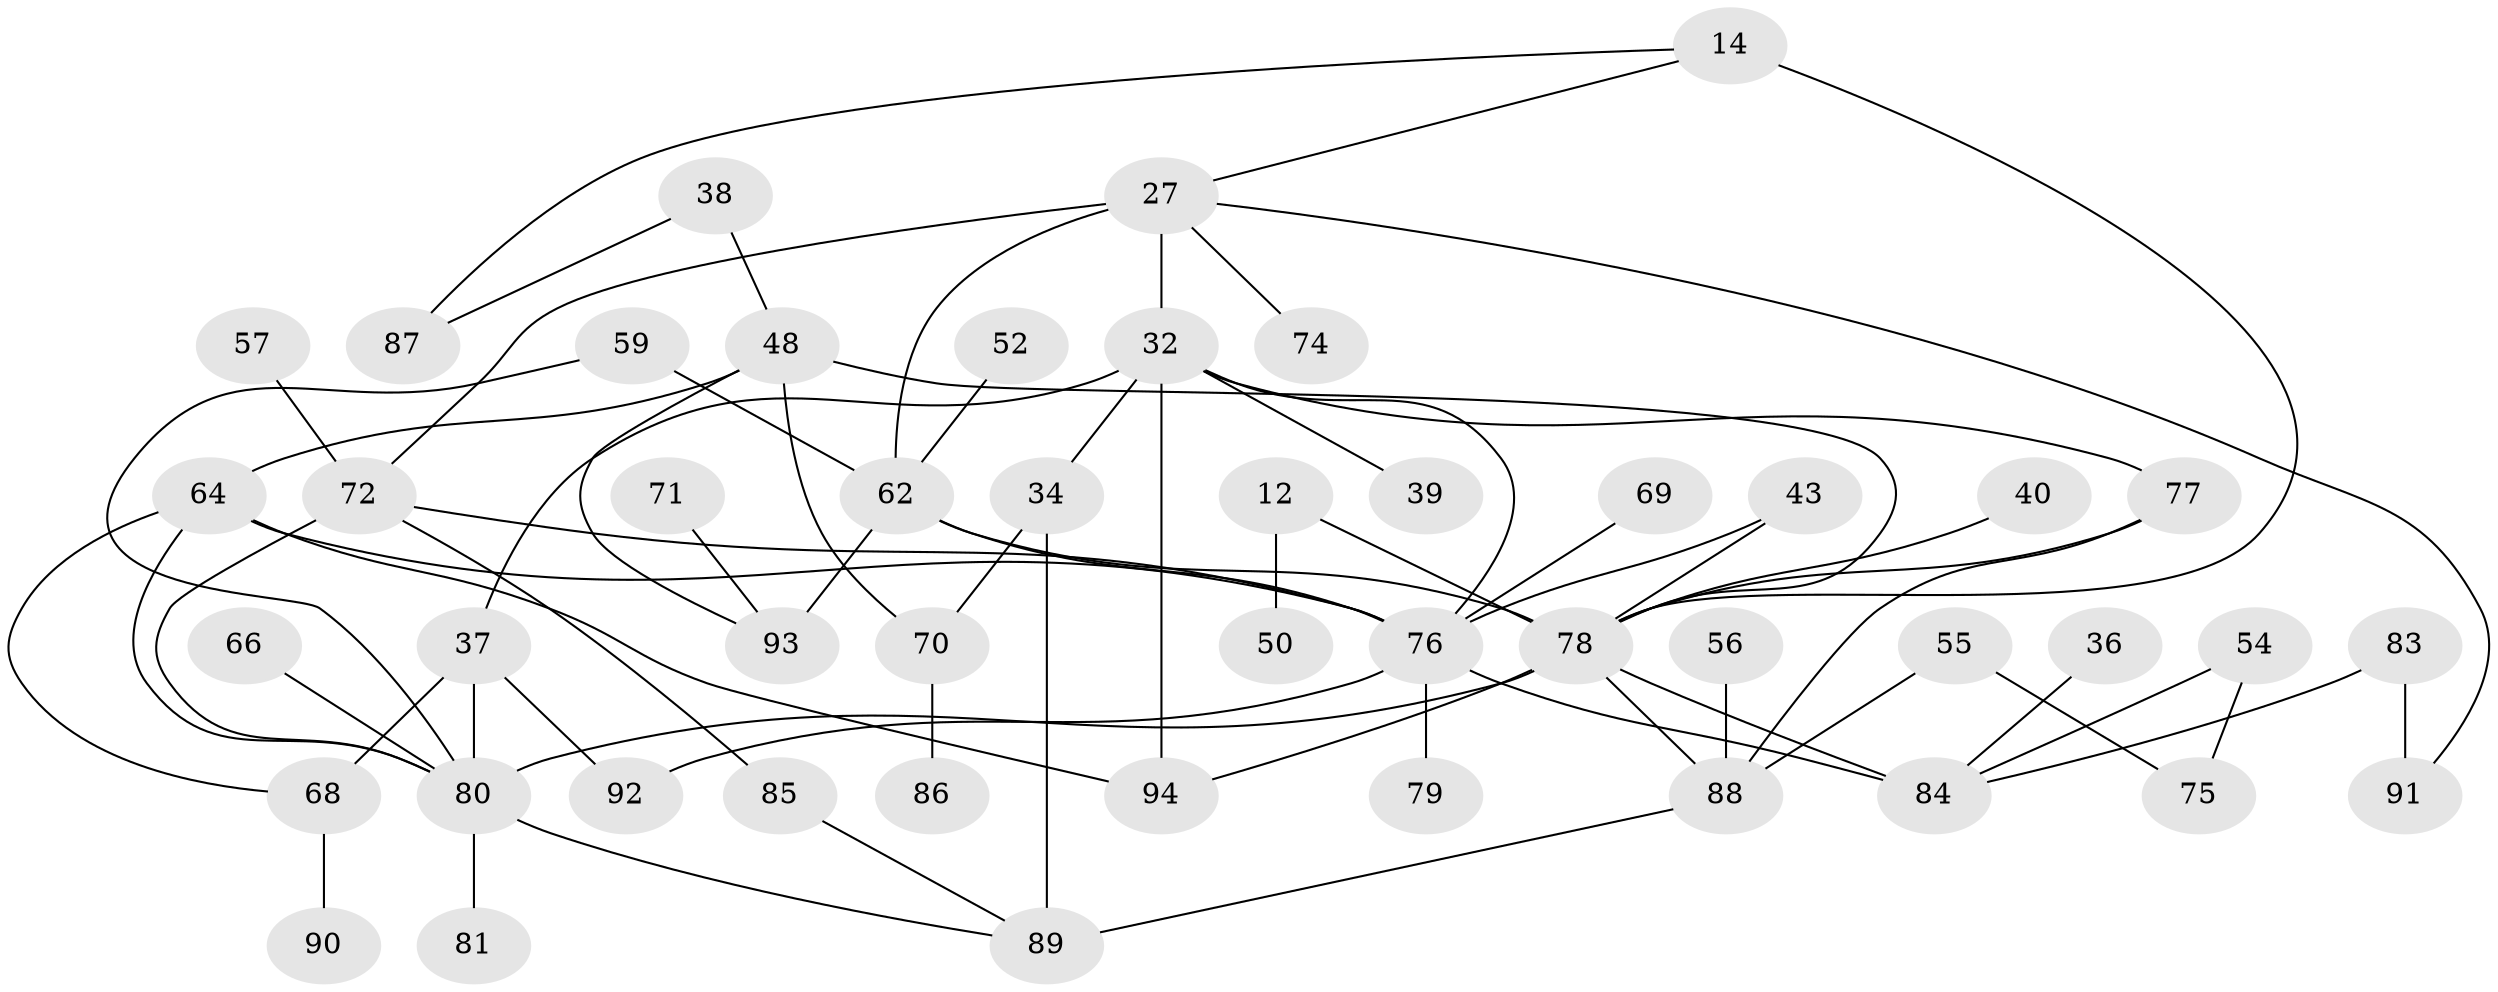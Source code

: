 // original degree distribution, {5: 0.05319148936170213, 4: 0.1595744680851064, 6: 0.031914893617021274, 3: 0.2978723404255319, 1: 0.22340425531914893, 7: 0.02127659574468085, 2: 0.2127659574468085}
// Generated by graph-tools (version 1.1) at 2025/42/03/09/25 04:42:27]
// undirected, 47 vertices, 70 edges
graph export_dot {
graph [start="1"]
  node [color=gray90,style=filled];
  12;
  14 [super="+13"];
  27 [super="+16+17"];
  32 [super="+21"];
  34;
  36;
  37 [super="+22"];
  38;
  39;
  40;
  43 [super="+19"];
  48 [super="+11"];
  50;
  52;
  54;
  55;
  56;
  57;
  59 [super="+49"];
  62 [super="+26+33+15"];
  64;
  66;
  68 [super="+60"];
  69;
  70;
  71;
  72 [super="+10"];
  74;
  75;
  76 [super="+30+41+35"];
  77 [super="+61+58+67"];
  78 [super="+5+46"];
  79;
  80 [super="+18+47+45+29"];
  81;
  83 [super="+82"];
  84 [super="+25+73"];
  85;
  86;
  87;
  88 [super="+31+53"];
  89 [super="+42"];
  90;
  91 [super="+20"];
  92;
  93 [super="+44+63"];
  94;
  12 -- 50;
  12 -- 78;
  14 -- 87;
  14 -- 78 [weight=2];
  14 -- 27;
  27 -- 32 [weight=2];
  27 -- 74;
  27 -- 72;
  27 -- 91;
  27 -- 62;
  32 -- 34 [weight=2];
  32 -- 39;
  32 -- 94;
  32 -- 37;
  32 -- 76;
  32 -- 77;
  34 -- 70;
  34 -- 89 [weight=2];
  36 -- 84;
  37 -- 68 [weight=2];
  37 -- 92;
  37 -- 80;
  38 -- 87;
  38 -- 48;
  40 -- 78;
  43 -- 78;
  43 -- 76;
  48 -- 64 [weight=2];
  48 -- 70;
  48 -- 78 [weight=2];
  48 -- 93;
  52 -- 62;
  54 -- 75;
  54 -- 84;
  55 -- 75;
  55 -- 88;
  56 -- 88;
  57 -- 72;
  59 -- 80;
  59 -- 62;
  62 -- 78 [weight=3];
  62 -- 76;
  62 -- 93;
  64 -- 94;
  64 -- 68;
  64 -- 76;
  64 -- 80;
  66 -- 80;
  68 -- 90;
  69 -- 76;
  70 -- 86;
  71 -- 93;
  72 -- 85;
  72 -- 76;
  72 -- 80;
  76 -- 79;
  76 -- 92;
  76 -- 84;
  77 -- 78;
  77 -- 88;
  78 -- 84 [weight=3];
  78 -- 94;
  78 -- 88;
  78 -- 80 [weight=2];
  80 -- 81;
  80 -- 89;
  83 -- 84 [weight=2];
  83 -- 91 [weight=2];
  85 -- 89;
  88 -- 89;
}
